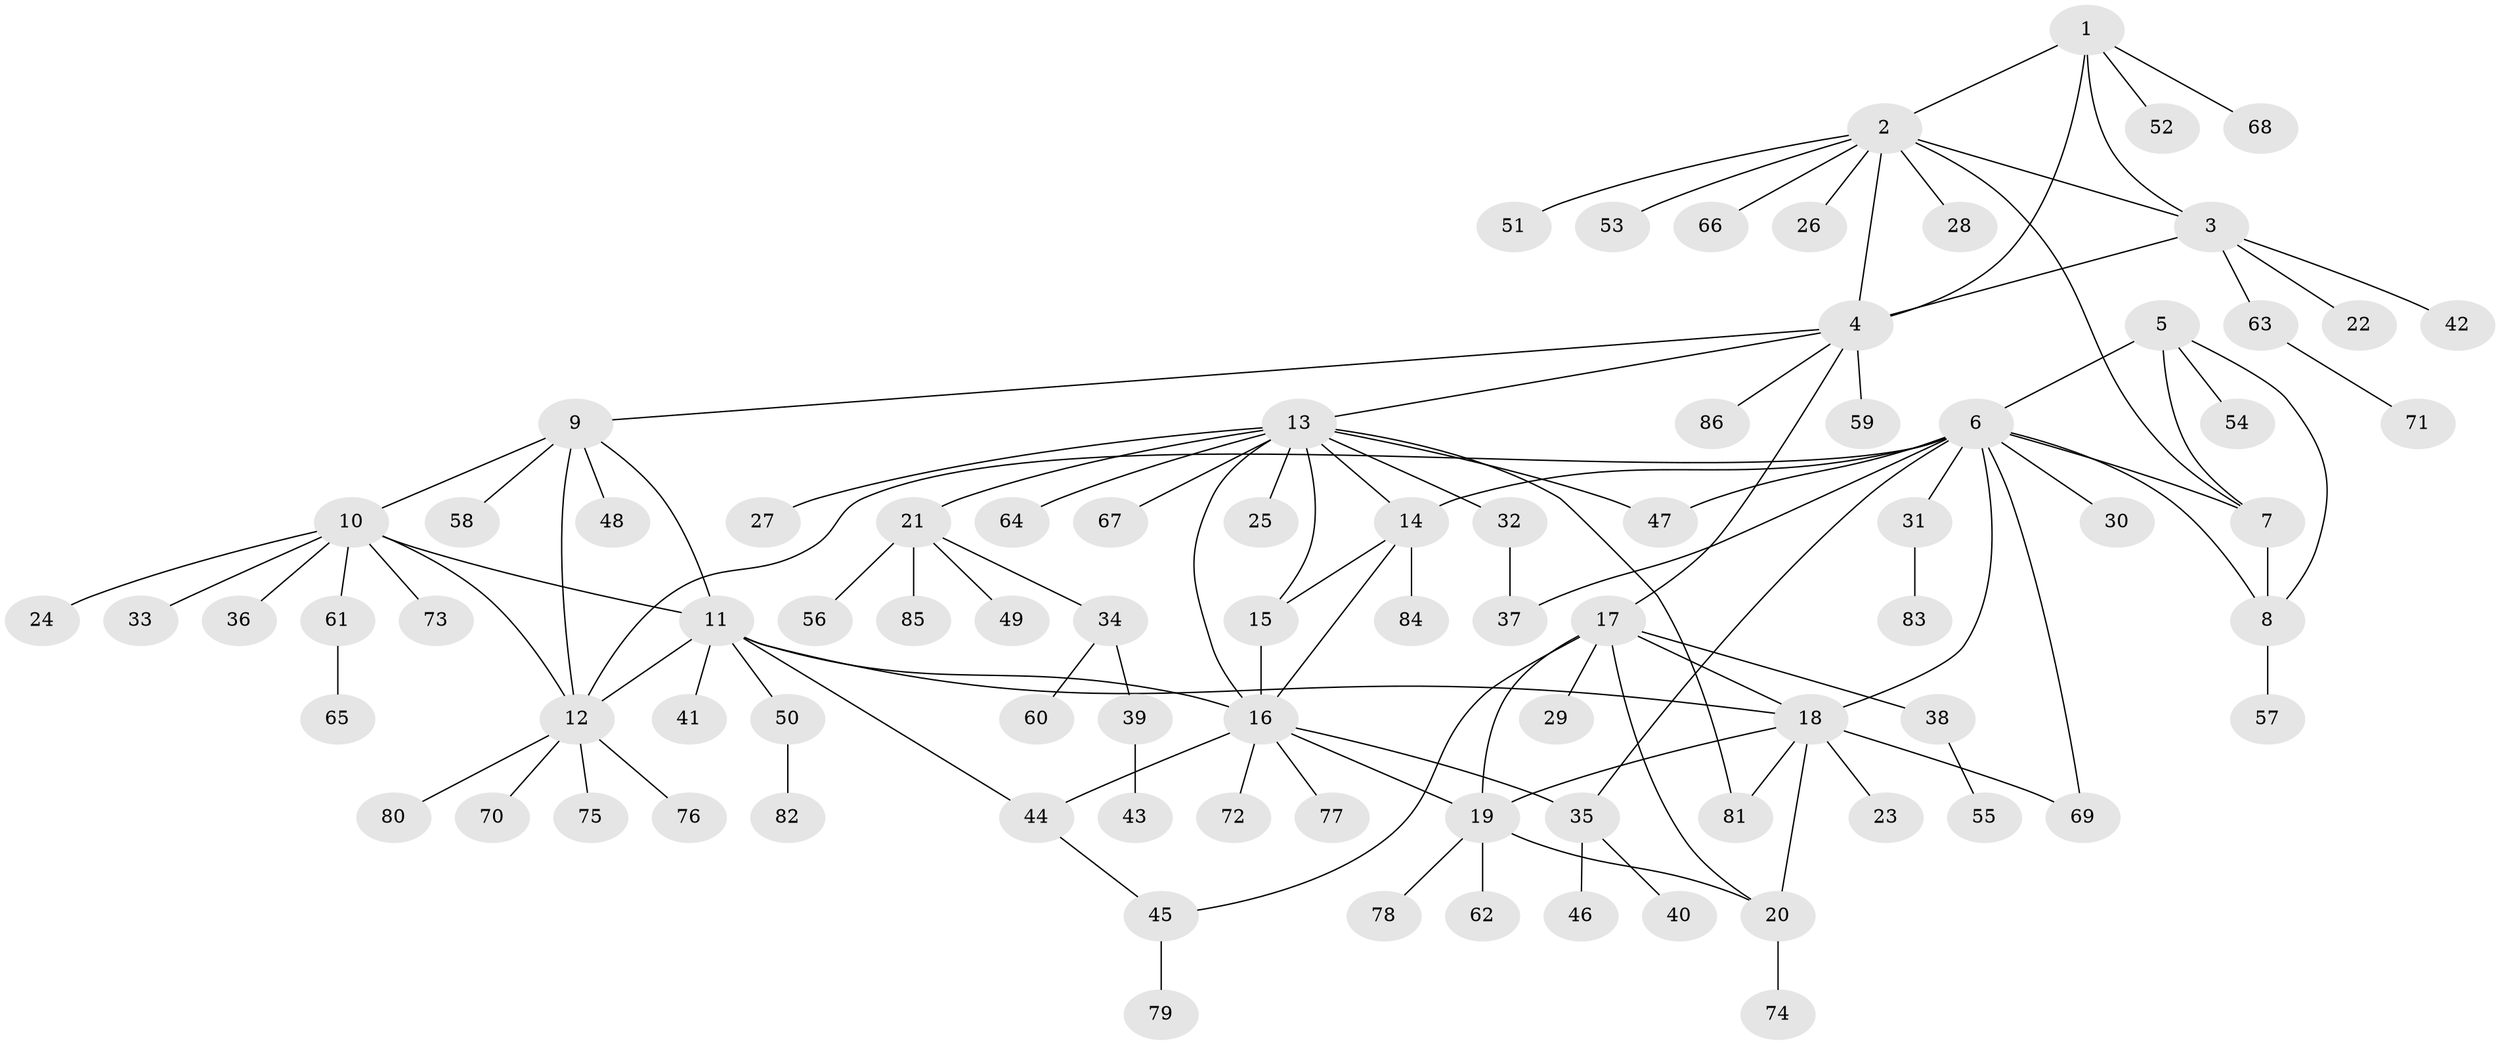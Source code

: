 // Generated by graph-tools (version 1.1) at 2025/02/03/09/25 03:02:49]
// undirected, 86 vertices, 113 edges
graph export_dot {
graph [start="1"]
  node [color=gray90,style=filled];
  1;
  2;
  3;
  4;
  5;
  6;
  7;
  8;
  9;
  10;
  11;
  12;
  13;
  14;
  15;
  16;
  17;
  18;
  19;
  20;
  21;
  22;
  23;
  24;
  25;
  26;
  27;
  28;
  29;
  30;
  31;
  32;
  33;
  34;
  35;
  36;
  37;
  38;
  39;
  40;
  41;
  42;
  43;
  44;
  45;
  46;
  47;
  48;
  49;
  50;
  51;
  52;
  53;
  54;
  55;
  56;
  57;
  58;
  59;
  60;
  61;
  62;
  63;
  64;
  65;
  66;
  67;
  68;
  69;
  70;
  71;
  72;
  73;
  74;
  75;
  76;
  77;
  78;
  79;
  80;
  81;
  82;
  83;
  84;
  85;
  86;
  1 -- 2;
  1 -- 3;
  1 -- 4;
  1 -- 52;
  1 -- 68;
  2 -- 3;
  2 -- 4;
  2 -- 7;
  2 -- 26;
  2 -- 28;
  2 -- 51;
  2 -- 53;
  2 -- 66;
  3 -- 4;
  3 -- 22;
  3 -- 42;
  3 -- 63;
  4 -- 9;
  4 -- 13;
  4 -- 17;
  4 -- 59;
  4 -- 86;
  5 -- 6;
  5 -- 7;
  5 -- 8;
  5 -- 54;
  6 -- 7;
  6 -- 8;
  6 -- 12;
  6 -- 14;
  6 -- 18;
  6 -- 30;
  6 -- 31;
  6 -- 35;
  6 -- 37;
  6 -- 47;
  6 -- 69;
  7 -- 8;
  8 -- 57;
  9 -- 10;
  9 -- 11;
  9 -- 12;
  9 -- 48;
  9 -- 58;
  10 -- 11;
  10 -- 12;
  10 -- 24;
  10 -- 33;
  10 -- 36;
  10 -- 61;
  10 -- 73;
  11 -- 12;
  11 -- 16;
  11 -- 18;
  11 -- 41;
  11 -- 44;
  11 -- 50;
  12 -- 70;
  12 -- 75;
  12 -- 76;
  12 -- 80;
  13 -- 14;
  13 -- 15;
  13 -- 16;
  13 -- 21;
  13 -- 25;
  13 -- 27;
  13 -- 32;
  13 -- 47;
  13 -- 64;
  13 -- 67;
  13 -- 81;
  14 -- 15;
  14 -- 16;
  14 -- 84;
  15 -- 16;
  16 -- 19;
  16 -- 35;
  16 -- 44;
  16 -- 72;
  16 -- 77;
  17 -- 18;
  17 -- 19;
  17 -- 20;
  17 -- 29;
  17 -- 38;
  17 -- 45;
  18 -- 19;
  18 -- 20;
  18 -- 23;
  18 -- 69;
  18 -- 81;
  19 -- 20;
  19 -- 62;
  19 -- 78;
  20 -- 74;
  21 -- 34;
  21 -- 49;
  21 -- 56;
  21 -- 85;
  31 -- 83;
  32 -- 37;
  34 -- 39;
  34 -- 60;
  35 -- 40;
  35 -- 46;
  38 -- 55;
  39 -- 43;
  44 -- 45;
  45 -- 79;
  50 -- 82;
  61 -- 65;
  63 -- 71;
}
